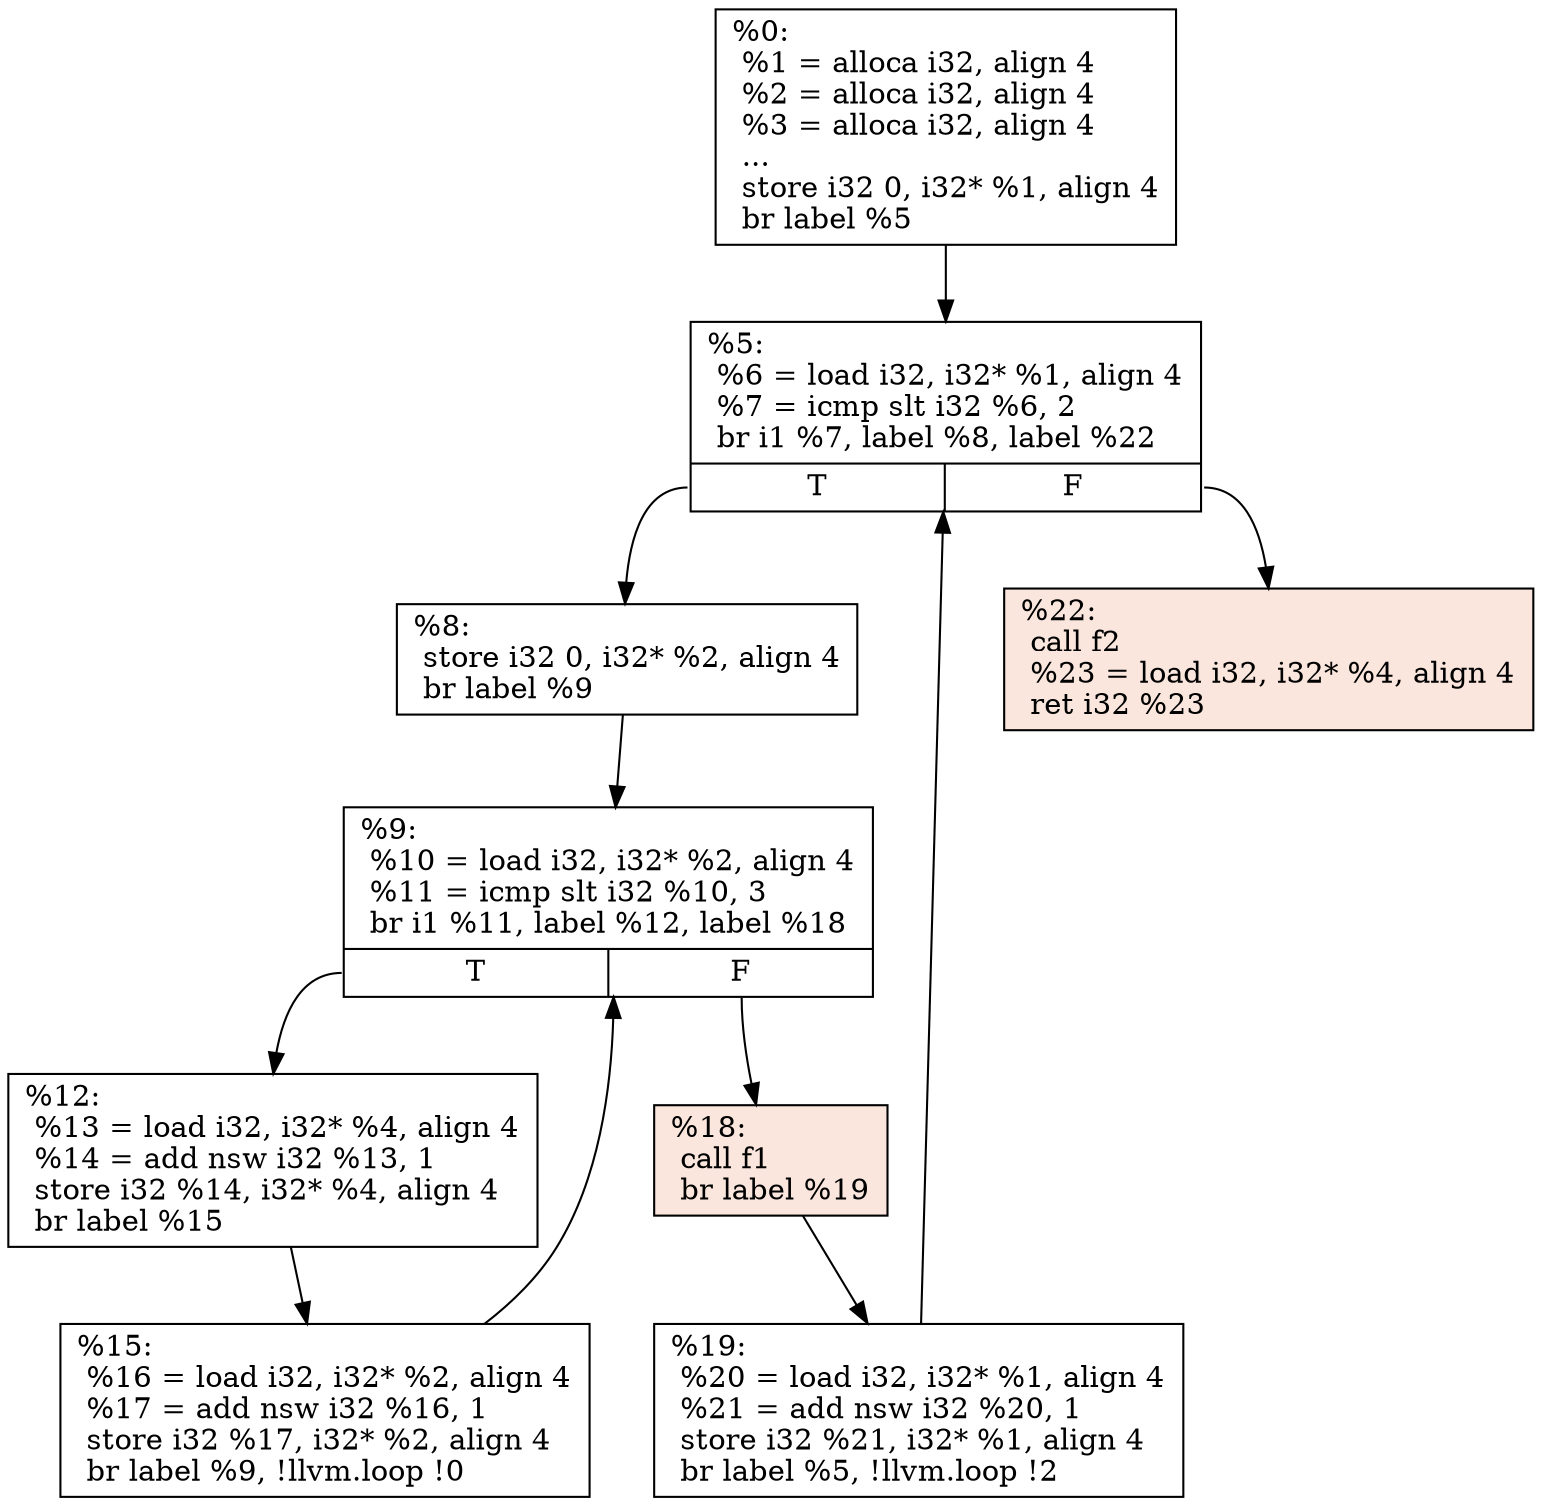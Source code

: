 digraph "foo" {
	node_0000[shape=record, label="{%0:\l %1 = alloca i32, align 4\l %2 = alloca i32, align 4\l %3 = alloca i32, align 4\l ...\l store i32 0, i32* %1, align 4\l br label %5\l}"]
	node_0001[shape=record, label="{%5:\l %6 = load i32, i32* %1, align 4\l %7 = icmp slt i32 %6, 2\l br i1 %7, label %8, label %22\l|{<s0>T|<s1>F}}"]
	node_0002[shape=record, label="{%8:\l store i32 0, i32* %2, align 4\l br label %9\l}"]
	node_0003[shape=record, label="{%9:\l %10 = load i32, i32* %2, align 4\l %11 = icmp slt i32 %10, 3\l br i1 %11, label %12, label %18\l|{<s0>T|<s1>F}}"]
	node_0004[shape=record, label="{%12:\l %13 = load i32, i32* %4, align 4\l %14 = add nsw i32 %13, 1\l store i32 %14, i32* %4, align 4\l br label %15\l}"]
	node_0005[shape=record, label="{%15:\l %16 = load i32, i32* %2, align 4\l %17 = add nsw i32 %16, 1\l store i32 %17, i32* %2, align 4\l br label %9, !llvm.loop !0\l}"]
	node_0006[shape=record, style=filled, fillcolor="#f3c7b170", label="{%18:\l call f1\l br label %19\l}"]
	node_0007[shape=record, label="{%19:\l %20 = load i32, i32* %1, align 4\l %21 = add nsw i32 %20, 1\l store i32 %21, i32* %1, align 4\l br label %5, !llvm.loop !2\l}"]
	node_0008[shape=record, style=filled, fillcolor="#f3c7b170", label="{%22:\l call f2\l %23 = load i32, i32* %4, align 4\l ret i32 %23\l}"]
	node_0000 -> node_0001 
	node_0001:s0 -> node_0002 
	node_0001:s1 -> node_0008 
	node_0002 -> node_0003 
	node_0003:s0 -> node_0004 
	node_0003:s1 -> node_0006 
	node_0004 -> node_0005 
	node_0005 -> node_0003 
	node_0006 -> node_0007 
	node_0007 -> node_0001 
}
